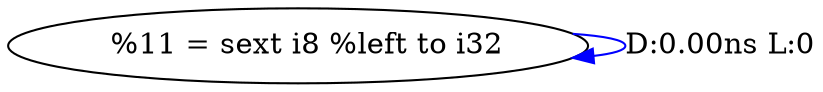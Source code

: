 digraph {
Node0x2b827a0[label="  %11 = sext i8 %left to i32"];
Node0x2b827a0 -> Node0x2b827a0[label="D:0.00ns L:0",color=blue];
}

